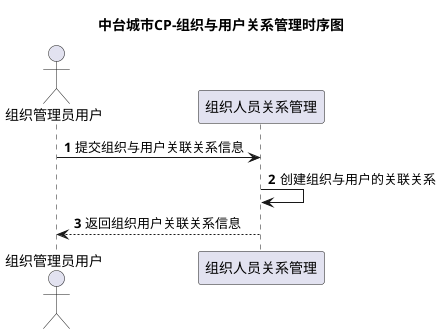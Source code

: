 @startuml
title 中台城市CP-组织与用户关系管理时序图

actor 组织管理员用户 as user
participant "组织人员关系管理" as orgUserAdmin

autonumber
user->orgUserAdmin:提交组织与用户关联关系信息
orgUserAdmin->orgUserAdmin:创建组织与用户的关联关系
orgUserAdmin-->user:返回组织用户关联关系信息
@enduml